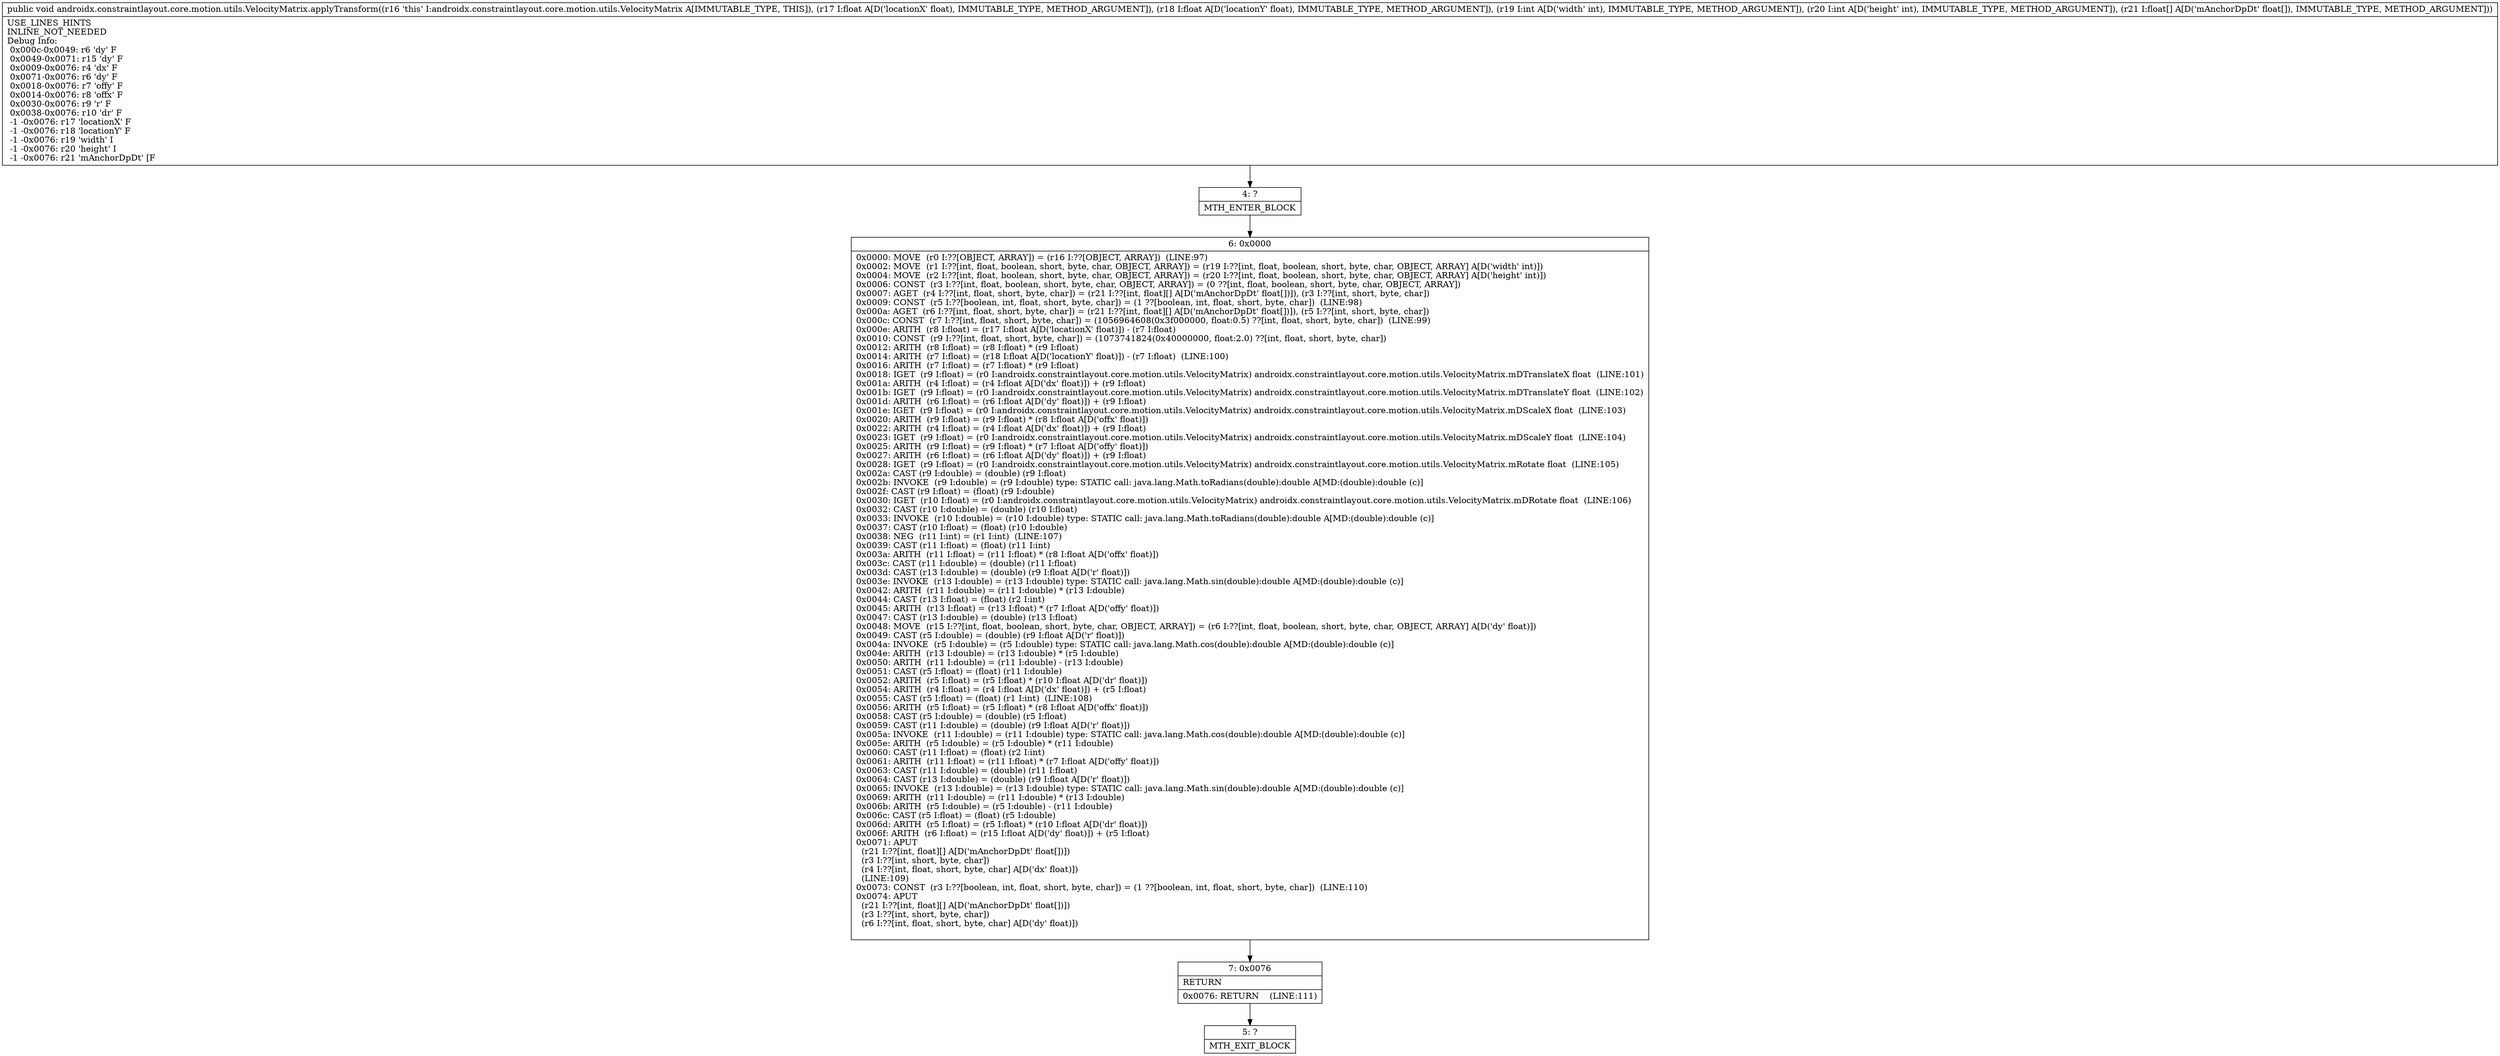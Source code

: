 digraph "CFG forandroidx.constraintlayout.core.motion.utils.VelocityMatrix.applyTransform(FFII[F)V" {
Node_4 [shape=record,label="{4\:\ ?|MTH_ENTER_BLOCK\l}"];
Node_6 [shape=record,label="{6\:\ 0x0000|0x0000: MOVE  (r0 I:??[OBJECT, ARRAY]) = (r16 I:??[OBJECT, ARRAY])  (LINE:97)\l0x0002: MOVE  (r1 I:??[int, float, boolean, short, byte, char, OBJECT, ARRAY]) = (r19 I:??[int, float, boolean, short, byte, char, OBJECT, ARRAY] A[D('width' int)]) \l0x0004: MOVE  (r2 I:??[int, float, boolean, short, byte, char, OBJECT, ARRAY]) = (r20 I:??[int, float, boolean, short, byte, char, OBJECT, ARRAY] A[D('height' int)]) \l0x0006: CONST  (r3 I:??[int, float, boolean, short, byte, char, OBJECT, ARRAY]) = (0 ??[int, float, boolean, short, byte, char, OBJECT, ARRAY]) \l0x0007: AGET  (r4 I:??[int, float, short, byte, char]) = (r21 I:??[int, float][] A[D('mAnchorDpDt' float[])]), (r3 I:??[int, short, byte, char]) \l0x0009: CONST  (r5 I:??[boolean, int, float, short, byte, char]) = (1 ??[boolean, int, float, short, byte, char])  (LINE:98)\l0x000a: AGET  (r6 I:??[int, float, short, byte, char]) = (r21 I:??[int, float][] A[D('mAnchorDpDt' float[])]), (r5 I:??[int, short, byte, char]) \l0x000c: CONST  (r7 I:??[int, float, short, byte, char]) = (1056964608(0x3f000000, float:0.5) ??[int, float, short, byte, char])  (LINE:99)\l0x000e: ARITH  (r8 I:float) = (r17 I:float A[D('locationX' float)]) \- (r7 I:float) \l0x0010: CONST  (r9 I:??[int, float, short, byte, char]) = (1073741824(0x40000000, float:2.0) ??[int, float, short, byte, char]) \l0x0012: ARITH  (r8 I:float) = (r8 I:float) * (r9 I:float) \l0x0014: ARITH  (r7 I:float) = (r18 I:float A[D('locationY' float)]) \- (r7 I:float)  (LINE:100)\l0x0016: ARITH  (r7 I:float) = (r7 I:float) * (r9 I:float) \l0x0018: IGET  (r9 I:float) = (r0 I:androidx.constraintlayout.core.motion.utils.VelocityMatrix) androidx.constraintlayout.core.motion.utils.VelocityMatrix.mDTranslateX float  (LINE:101)\l0x001a: ARITH  (r4 I:float) = (r4 I:float A[D('dx' float)]) + (r9 I:float) \l0x001b: IGET  (r9 I:float) = (r0 I:androidx.constraintlayout.core.motion.utils.VelocityMatrix) androidx.constraintlayout.core.motion.utils.VelocityMatrix.mDTranslateY float  (LINE:102)\l0x001d: ARITH  (r6 I:float) = (r6 I:float A[D('dy' float)]) + (r9 I:float) \l0x001e: IGET  (r9 I:float) = (r0 I:androidx.constraintlayout.core.motion.utils.VelocityMatrix) androidx.constraintlayout.core.motion.utils.VelocityMatrix.mDScaleX float  (LINE:103)\l0x0020: ARITH  (r9 I:float) = (r9 I:float) * (r8 I:float A[D('offx' float)]) \l0x0022: ARITH  (r4 I:float) = (r4 I:float A[D('dx' float)]) + (r9 I:float) \l0x0023: IGET  (r9 I:float) = (r0 I:androidx.constraintlayout.core.motion.utils.VelocityMatrix) androidx.constraintlayout.core.motion.utils.VelocityMatrix.mDScaleY float  (LINE:104)\l0x0025: ARITH  (r9 I:float) = (r9 I:float) * (r7 I:float A[D('offy' float)]) \l0x0027: ARITH  (r6 I:float) = (r6 I:float A[D('dy' float)]) + (r9 I:float) \l0x0028: IGET  (r9 I:float) = (r0 I:androidx.constraintlayout.core.motion.utils.VelocityMatrix) androidx.constraintlayout.core.motion.utils.VelocityMatrix.mRotate float  (LINE:105)\l0x002a: CAST (r9 I:double) = (double) (r9 I:float) \l0x002b: INVOKE  (r9 I:double) = (r9 I:double) type: STATIC call: java.lang.Math.toRadians(double):double A[MD:(double):double (c)]\l0x002f: CAST (r9 I:float) = (float) (r9 I:double) \l0x0030: IGET  (r10 I:float) = (r0 I:androidx.constraintlayout.core.motion.utils.VelocityMatrix) androidx.constraintlayout.core.motion.utils.VelocityMatrix.mDRotate float  (LINE:106)\l0x0032: CAST (r10 I:double) = (double) (r10 I:float) \l0x0033: INVOKE  (r10 I:double) = (r10 I:double) type: STATIC call: java.lang.Math.toRadians(double):double A[MD:(double):double (c)]\l0x0037: CAST (r10 I:float) = (float) (r10 I:double) \l0x0038: NEG  (r11 I:int) = (r1 I:int)  (LINE:107)\l0x0039: CAST (r11 I:float) = (float) (r11 I:int) \l0x003a: ARITH  (r11 I:float) = (r11 I:float) * (r8 I:float A[D('offx' float)]) \l0x003c: CAST (r11 I:double) = (double) (r11 I:float) \l0x003d: CAST (r13 I:double) = (double) (r9 I:float A[D('r' float)]) \l0x003e: INVOKE  (r13 I:double) = (r13 I:double) type: STATIC call: java.lang.Math.sin(double):double A[MD:(double):double (c)]\l0x0042: ARITH  (r11 I:double) = (r11 I:double) * (r13 I:double) \l0x0044: CAST (r13 I:float) = (float) (r2 I:int) \l0x0045: ARITH  (r13 I:float) = (r13 I:float) * (r7 I:float A[D('offy' float)]) \l0x0047: CAST (r13 I:double) = (double) (r13 I:float) \l0x0048: MOVE  (r15 I:??[int, float, boolean, short, byte, char, OBJECT, ARRAY]) = (r6 I:??[int, float, boolean, short, byte, char, OBJECT, ARRAY] A[D('dy' float)]) \l0x0049: CAST (r5 I:double) = (double) (r9 I:float A[D('r' float)]) \l0x004a: INVOKE  (r5 I:double) = (r5 I:double) type: STATIC call: java.lang.Math.cos(double):double A[MD:(double):double (c)]\l0x004e: ARITH  (r13 I:double) = (r13 I:double) * (r5 I:double) \l0x0050: ARITH  (r11 I:double) = (r11 I:double) \- (r13 I:double) \l0x0051: CAST (r5 I:float) = (float) (r11 I:double) \l0x0052: ARITH  (r5 I:float) = (r5 I:float) * (r10 I:float A[D('dr' float)]) \l0x0054: ARITH  (r4 I:float) = (r4 I:float A[D('dx' float)]) + (r5 I:float) \l0x0055: CAST (r5 I:float) = (float) (r1 I:int)  (LINE:108)\l0x0056: ARITH  (r5 I:float) = (r5 I:float) * (r8 I:float A[D('offx' float)]) \l0x0058: CAST (r5 I:double) = (double) (r5 I:float) \l0x0059: CAST (r11 I:double) = (double) (r9 I:float A[D('r' float)]) \l0x005a: INVOKE  (r11 I:double) = (r11 I:double) type: STATIC call: java.lang.Math.cos(double):double A[MD:(double):double (c)]\l0x005e: ARITH  (r5 I:double) = (r5 I:double) * (r11 I:double) \l0x0060: CAST (r11 I:float) = (float) (r2 I:int) \l0x0061: ARITH  (r11 I:float) = (r11 I:float) * (r7 I:float A[D('offy' float)]) \l0x0063: CAST (r11 I:double) = (double) (r11 I:float) \l0x0064: CAST (r13 I:double) = (double) (r9 I:float A[D('r' float)]) \l0x0065: INVOKE  (r13 I:double) = (r13 I:double) type: STATIC call: java.lang.Math.sin(double):double A[MD:(double):double (c)]\l0x0069: ARITH  (r11 I:double) = (r11 I:double) * (r13 I:double) \l0x006b: ARITH  (r5 I:double) = (r5 I:double) \- (r11 I:double) \l0x006c: CAST (r5 I:float) = (float) (r5 I:double) \l0x006d: ARITH  (r5 I:float) = (r5 I:float) * (r10 I:float A[D('dr' float)]) \l0x006f: ARITH  (r6 I:float) = (r15 I:float A[D('dy' float)]) + (r5 I:float) \l0x0071: APUT  \l  (r21 I:??[int, float][] A[D('mAnchorDpDt' float[])])\l  (r3 I:??[int, short, byte, char])\l  (r4 I:??[int, float, short, byte, char] A[D('dx' float)])\l  (LINE:109)\l0x0073: CONST  (r3 I:??[boolean, int, float, short, byte, char]) = (1 ??[boolean, int, float, short, byte, char])  (LINE:110)\l0x0074: APUT  \l  (r21 I:??[int, float][] A[D('mAnchorDpDt' float[])])\l  (r3 I:??[int, short, byte, char])\l  (r6 I:??[int, float, short, byte, char] A[D('dy' float)])\l \l}"];
Node_7 [shape=record,label="{7\:\ 0x0076|RETURN\l|0x0076: RETURN    (LINE:111)\l}"];
Node_5 [shape=record,label="{5\:\ ?|MTH_EXIT_BLOCK\l}"];
MethodNode[shape=record,label="{public void androidx.constraintlayout.core.motion.utils.VelocityMatrix.applyTransform((r16 'this' I:androidx.constraintlayout.core.motion.utils.VelocityMatrix A[IMMUTABLE_TYPE, THIS]), (r17 I:float A[D('locationX' float), IMMUTABLE_TYPE, METHOD_ARGUMENT]), (r18 I:float A[D('locationY' float), IMMUTABLE_TYPE, METHOD_ARGUMENT]), (r19 I:int A[D('width' int), IMMUTABLE_TYPE, METHOD_ARGUMENT]), (r20 I:int A[D('height' int), IMMUTABLE_TYPE, METHOD_ARGUMENT]), (r21 I:float[] A[D('mAnchorDpDt' float[]), IMMUTABLE_TYPE, METHOD_ARGUMENT]))  | USE_LINES_HINTS\lINLINE_NOT_NEEDED\lDebug Info:\l  0x000c\-0x0049: r6 'dy' F\l  0x0049\-0x0071: r15 'dy' F\l  0x0009\-0x0076: r4 'dx' F\l  0x0071\-0x0076: r6 'dy' F\l  0x0018\-0x0076: r7 'offy' F\l  0x0014\-0x0076: r8 'offx' F\l  0x0030\-0x0076: r9 'r' F\l  0x0038\-0x0076: r10 'dr' F\l  \-1 \-0x0076: r17 'locationX' F\l  \-1 \-0x0076: r18 'locationY' F\l  \-1 \-0x0076: r19 'width' I\l  \-1 \-0x0076: r20 'height' I\l  \-1 \-0x0076: r21 'mAnchorDpDt' [F\l}"];
MethodNode -> Node_4;Node_4 -> Node_6;
Node_6 -> Node_7;
Node_7 -> Node_5;
}

